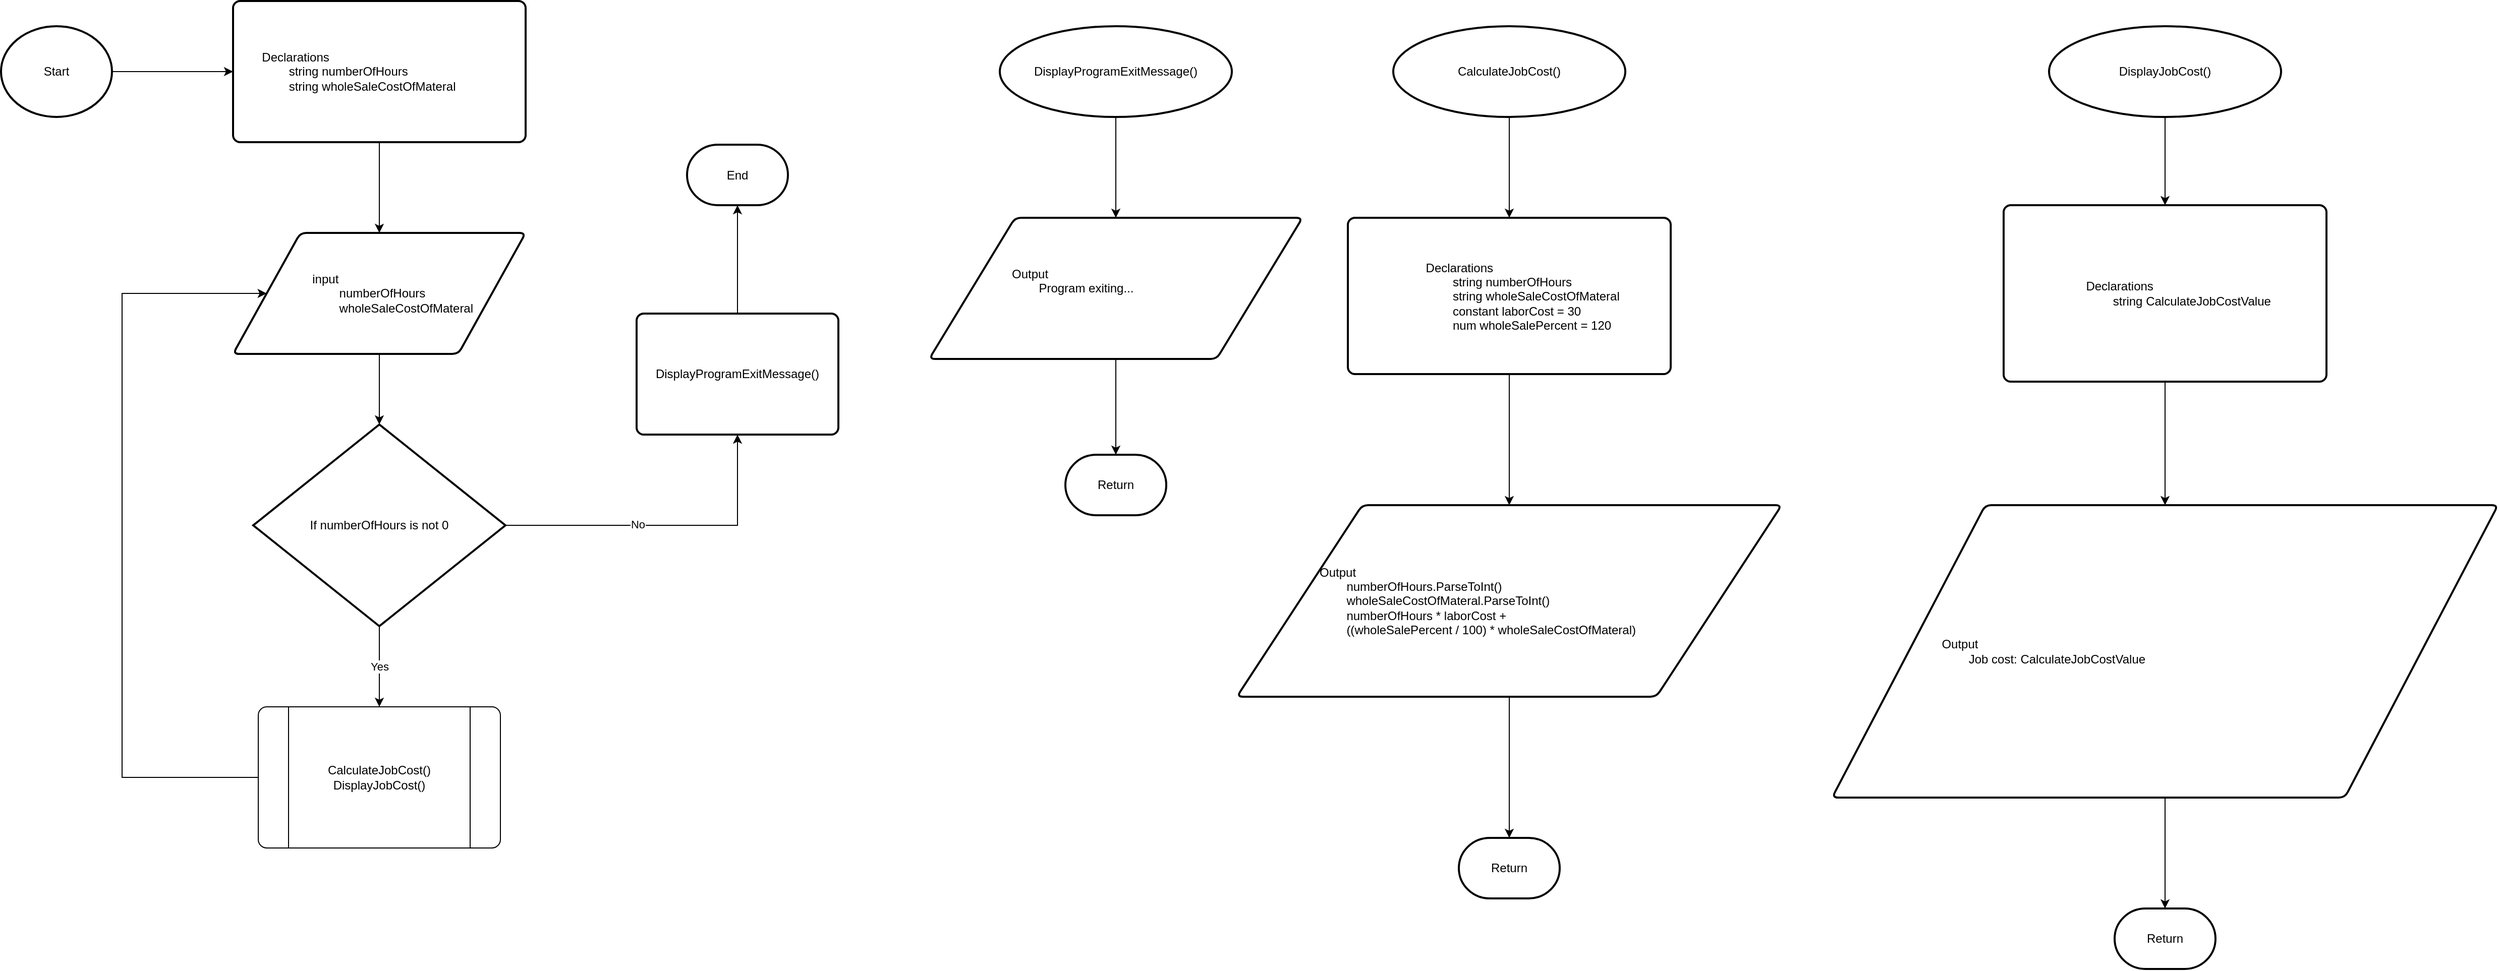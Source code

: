 <mxfile version="28.2.0">
  <diagram name="Page-1" id="Bm6_okvl0reHoI9gJbLS">
    <mxGraphModel dx="2618" dy="1415" grid="1" gridSize="10" guides="1" tooltips="1" connect="1" arrows="1" fold="1" page="1" pageScale="1" pageWidth="850" pageHeight="1100" math="0" shadow="0">
      <root>
        <mxCell id="0" />
        <mxCell id="1" parent="0" />
        <mxCell id="mg-sEGt7EFXz9tnktvD5-1" style="edgeStyle=orthogonalEdgeStyle;rounded=0;orthogonalLoop=1;jettySize=auto;html=1;entryX=0;entryY=0.5;entryDx=0;entryDy=0;" edge="1" parent="1" source="mg-sEGt7EFXz9tnktvD5-2" target="mg-sEGt7EFXz9tnktvD5-4">
          <mxGeometry relative="1" as="geometry" />
        </mxCell>
        <mxCell id="mg-sEGt7EFXz9tnktvD5-2" value="Start" style="strokeWidth=2;html=1;shape=mxgraph.flowchart.start_1;whiteSpace=wrap;" vertex="1" parent="1">
          <mxGeometry x="170" y="285" width="110" height="90" as="geometry" />
        </mxCell>
        <mxCell id="mg-sEGt7EFXz9tnktvD5-3" style="edgeStyle=orthogonalEdgeStyle;rounded=0;orthogonalLoop=1;jettySize=auto;html=1;entryX=0.5;entryY=0;entryDx=0;entryDy=0;" edge="1" parent="1" source="mg-sEGt7EFXz9tnktvD5-4" target="mg-sEGt7EFXz9tnktvD5-8">
          <mxGeometry relative="1" as="geometry" />
        </mxCell>
        <mxCell id="mg-sEGt7EFXz9tnktvD5-4" value="&lt;div align=&quot;left&quot;&gt;&lt;span&gt;&lt;span style=&quot;white-space: pre;&quot;&gt;&#x9;&lt;/span&gt;Declarations&lt;/span&gt;&lt;/div&gt;&lt;div align=&quot;left&quot;&gt;&lt;span&gt;&lt;span style=&quot;white-space: pre;&quot;&gt;&#x9;&lt;/span&gt;&lt;span style=&quot;white-space: pre;&quot;&gt;&#x9;string numberOfHours&lt;/span&gt;&lt;/span&gt;&lt;/div&gt;&lt;div align=&quot;left&quot;&gt;&lt;span&gt;&lt;span style=&quot;white-space: pre;&quot;&gt;&lt;span style=&quot;white-space: pre;&quot;&gt;&#x9;&lt;/span&gt;&lt;span style=&quot;white-space: pre;&quot;&gt;&#x9;string wholeSaleCostOfMateral&lt;/span&gt;&lt;/span&gt;&lt;/span&gt;&lt;/div&gt;" style="rounded=1;whiteSpace=wrap;html=1;absoluteArcSize=1;arcSize=14;strokeWidth=2;align=left;" vertex="1" parent="1">
          <mxGeometry x="400" y="260" width="290" height="140" as="geometry" />
        </mxCell>
        <mxCell id="mg-sEGt7EFXz9tnktvD5-54" style="edgeStyle=orthogonalEdgeStyle;rounded=0;orthogonalLoop=1;jettySize=auto;html=1;entryX=0;entryY=0.5;entryDx=0;entryDy=0;" edge="1" parent="1" source="mg-sEGt7EFXz9tnktvD5-6" target="mg-sEGt7EFXz9tnktvD5-8">
          <mxGeometry relative="1" as="geometry">
            <Array as="points">
              <mxPoint x="290" y="1030" />
              <mxPoint x="290" y="550" />
            </Array>
          </mxGeometry>
        </mxCell>
        <mxCell id="mg-sEGt7EFXz9tnktvD5-6" value="&lt;div&gt;CalculateJobCost()&lt;/div&gt;&lt;div&gt;DisplayJobCost()&lt;/div&gt;" style="verticalLabelPosition=middle;verticalAlign=middle;html=1;shape=process;whiteSpace=wrap;rounded=1;size=0.125;arcSize=6;labelPosition=center;align=center;" vertex="1" parent="1">
          <mxGeometry x="425" y="960" width="240" height="140" as="geometry" />
        </mxCell>
        <mxCell id="mg-sEGt7EFXz9tnktvD5-7" style="edgeStyle=orthogonalEdgeStyle;rounded=0;orthogonalLoop=1;jettySize=auto;html=1;" edge="1" parent="1" source="mg-sEGt7EFXz9tnktvD5-8" target="mg-sEGt7EFXz9tnktvD5-13">
          <mxGeometry relative="1" as="geometry" />
        </mxCell>
        <mxCell id="mg-sEGt7EFXz9tnktvD5-8" value="&lt;div align=&quot;left&quot;&gt;&lt;span style=&quot;white-space: pre;&quot;&gt;&#x9;&lt;/span&gt;input&amp;nbsp;&lt;/div&gt;&lt;div align=&quot;left&quot;&gt;&lt;span style=&quot;white-space: pre;&quot;&gt;&#x9;&lt;span style=&quot;white-space: pre;&quot;&gt;&#x9;&lt;/span&gt;&lt;/span&gt;&lt;span&gt;&lt;span style=&quot;white-space: pre;&quot;&gt;numberOfHours&lt;/span&gt;&lt;/span&gt;&lt;div align=&quot;left&quot;&gt;&lt;span&gt;&lt;span style=&quot;white-space: pre;&quot;&gt;&lt;span style=&quot;white-space: pre;&quot;&gt;&#x9;&lt;/span&gt;&lt;span style=&quot;white-space: pre;&quot;&gt;&#x9;wholeSaleCostOfMateral&lt;/span&gt;&lt;/span&gt;&lt;/span&gt;&lt;/div&gt;&lt;/div&gt;" style="shape=parallelogram;html=1;strokeWidth=2;perimeter=parallelogramPerimeter;whiteSpace=wrap;rounded=1;arcSize=12;size=0.23;" vertex="1" parent="1">
          <mxGeometry x="400" y="490" width="290" height="120" as="geometry" />
        </mxCell>
        <mxCell id="mg-sEGt7EFXz9tnktvD5-9" style="edgeStyle=orthogonalEdgeStyle;rounded=0;orthogonalLoop=1;jettySize=auto;html=1;entryX=0.5;entryY=1;entryDx=0;entryDy=0;" edge="1" parent="1" source="mg-sEGt7EFXz9tnktvD5-13" target="mg-sEGt7EFXz9tnktvD5-15">
          <mxGeometry relative="1" as="geometry" />
        </mxCell>
        <mxCell id="mg-sEGt7EFXz9tnktvD5-10" value="No" style="edgeLabel;html=1;align=center;verticalAlign=middle;resizable=0;points=[];" vertex="1" connectable="0" parent="mg-sEGt7EFXz9tnktvD5-9">
          <mxGeometry x="-0.181" y="1" relative="1" as="geometry">
            <mxPoint as="offset" />
          </mxGeometry>
        </mxCell>
        <mxCell id="mg-sEGt7EFXz9tnktvD5-11" style="edgeStyle=orthogonalEdgeStyle;rounded=0;orthogonalLoop=1;jettySize=auto;html=1;" edge="1" parent="1" source="mg-sEGt7EFXz9tnktvD5-13" target="mg-sEGt7EFXz9tnktvD5-6">
          <mxGeometry relative="1" as="geometry" />
        </mxCell>
        <mxCell id="mg-sEGt7EFXz9tnktvD5-12" value="&lt;div&gt;Yes&lt;/div&gt;" style="edgeLabel;html=1;align=center;verticalAlign=middle;resizable=0;points=[];" vertex="1" connectable="0" parent="mg-sEGt7EFXz9tnktvD5-11">
          <mxGeometry x="-0.017" y="3" relative="1" as="geometry">
            <mxPoint x="-3" as="offset" />
          </mxGeometry>
        </mxCell>
        <mxCell id="mg-sEGt7EFXz9tnktvD5-13" value="If numberOfHours is not 0" style="strokeWidth=2;html=1;shape=mxgraph.flowchart.decision;whiteSpace=wrap;" vertex="1" parent="1">
          <mxGeometry x="420" y="680" width="250" height="200" as="geometry" />
        </mxCell>
        <mxCell id="mg-sEGt7EFXz9tnktvD5-15" value="DisplayProgramExitMessage()" style="rounded=1;whiteSpace=wrap;html=1;absoluteArcSize=1;arcSize=14;strokeWidth=2;" vertex="1" parent="1">
          <mxGeometry x="800" y="570" width="200" height="120" as="geometry" />
        </mxCell>
        <mxCell id="mg-sEGt7EFXz9tnktvD5-56" style="edgeStyle=orthogonalEdgeStyle;rounded=0;orthogonalLoop=1;jettySize=auto;html=1;entryX=0.5;entryY=0;entryDx=0;entryDy=0;" edge="1" parent="1" source="mg-sEGt7EFXz9tnktvD5-23" target="mg-sEGt7EFXz9tnktvD5-55">
          <mxGeometry relative="1" as="geometry" />
        </mxCell>
        <mxCell id="mg-sEGt7EFXz9tnktvD5-23" value="DisplayProgramExitMessage()" style="strokeWidth=2;html=1;shape=mxgraph.flowchart.start_1;whiteSpace=wrap;" vertex="1" parent="1">
          <mxGeometry x="1160" y="285" width="230" height="90" as="geometry" />
        </mxCell>
        <mxCell id="mg-sEGt7EFXz9tnktvD5-25" style="edgeStyle=orthogonalEdgeStyle;rounded=0;orthogonalLoop=1;jettySize=auto;html=1;entryX=0.5;entryY=0;entryDx=0;entryDy=0;" edge="1" parent="1" source="mg-sEGt7EFXz9tnktvD5-26" target="mg-sEGt7EFXz9tnktvD5-28">
          <mxGeometry relative="1" as="geometry" />
        </mxCell>
        <mxCell id="mg-sEGt7EFXz9tnktvD5-26" value="CalculateJobCost()" style="strokeWidth=2;html=1;shape=mxgraph.flowchart.start_1;whiteSpace=wrap;" vertex="1" parent="1">
          <mxGeometry x="1550" y="285" width="230" height="90" as="geometry" />
        </mxCell>
        <mxCell id="mg-sEGt7EFXz9tnktvD5-27" style="edgeStyle=orthogonalEdgeStyle;rounded=0;orthogonalLoop=1;jettySize=auto;html=1;entryX=0.5;entryY=0;entryDx=0;entryDy=0;" edge="1" parent="1" source="mg-sEGt7EFXz9tnktvD5-28" target="mg-sEGt7EFXz9tnktvD5-29">
          <mxGeometry relative="1" as="geometry" />
        </mxCell>
        <mxCell id="mg-sEGt7EFXz9tnktvD5-28" value="&lt;div align=&quot;left&quot;&gt;&lt;span&gt;&lt;span style=&quot;white-space: pre;&quot;&gt;&#x9;&lt;/span&gt;Declarations&lt;/span&gt;&lt;/div&gt;&lt;div align=&quot;left&quot;&gt;&lt;span&gt;&lt;span style=&quot;white-space: pre;&quot;&gt;&#x9;&lt;/span&gt;&lt;span style=&quot;white-space: pre;&quot;&gt;&#x9;string numberOfHours&lt;/span&gt;&lt;/span&gt;&lt;/div&gt;&lt;div align=&quot;left&quot;&gt;&lt;span&gt;&lt;span style=&quot;white-space: pre;&quot;&gt;&lt;span style=&quot;white-space: pre;&quot;&gt;&#x9;&lt;/span&gt;&lt;span style=&quot;white-space: pre;&quot;&gt;&#x9;string wholeSaleCostOfMateral&lt;/span&gt;&lt;/span&gt;&lt;/span&gt;&lt;/div&gt;&lt;div align=&quot;left&quot;&gt;&lt;span&gt;&lt;span style=&quot;white-space: pre;&quot;&gt;&lt;span style=&quot;white-space: pre;&quot;&gt;&#x9;&lt;/span&gt;&lt;span style=&quot;white-space: pre;&quot;&gt;&#x9;constant laborCost = 30&lt;/span&gt;&lt;/span&gt;&lt;/span&gt;&lt;/div&gt;&lt;div align=&quot;left&quot;&gt;&lt;span&gt;&lt;span style=&quot;white-space: pre;&quot;&gt;&lt;span style=&quot;white-space: pre;&quot;&gt;&lt;span style=&quot;white-space: pre;&quot;&gt;&#x9;&lt;/span&gt;&lt;span style=&quot;white-space: pre;&quot;&gt;&#x9;num wholeSalePercent = 120&lt;/span&gt;&lt;/span&gt;&lt;/span&gt;&lt;/span&gt;&lt;/div&gt;" style="rounded=1;whiteSpace=wrap;html=1;absoluteArcSize=1;arcSize=14;strokeWidth=2;" vertex="1" parent="1">
          <mxGeometry x="1505" y="475" width="320" height="155" as="geometry" />
        </mxCell>
        <mxCell id="mg-sEGt7EFXz9tnktvD5-29" value="&lt;div align=&quot;left&quot;&gt;&lt;span style=&quot;white-space: pre;&quot;&gt;&#x9;      &lt;/span&gt;&lt;span style=&quot;white-space: pre;&quot;&gt;&#x9; &lt;span style=&quot;white-space: pre;&quot;&gt;&#x9;&lt;/span&gt;&lt;/span&gt;Output&lt;/div&gt;&lt;div&gt;&lt;span style=&quot;white-space: pre;&quot;&gt;&#x9;&lt;/span&gt;&lt;span style=&quot;white-space: pre;&quot;&gt;&#x9;&lt;/span&gt;&lt;span style=&quot;white-space: pre;&quot;&gt;&#x9;&lt;/span&gt;&lt;span style=&quot;white-space: pre;&quot;&gt;&#x9;&lt;/span&gt;&lt;span&gt;&lt;span style=&quot;white-space: pre;&quot;&gt;numberOfHours&lt;/span&gt;&lt;/span&gt;.ParseToInt()&lt;/div&gt;&lt;div&gt;&lt;span style=&quot;white-space: pre;&quot;&gt;&#x9;&lt;/span&gt;&lt;span style=&quot;white-space: pre;&quot;&gt;&#x9;&lt;/span&gt;&lt;span style=&quot;white-space: pre;&quot;&gt;&#x9;&lt;/span&gt;&lt;span style=&quot;white-space: pre;&quot;&gt;&#x9;&lt;/span&gt;&lt;span&gt;&lt;span style=&quot;white-space: pre;&quot;&gt;&lt;span style=&quot;white-space: pre;&quot;&gt;wholeSaleCostOfMateral&lt;/span&gt;&lt;/span&gt;&lt;/span&gt;.ParseToInt()&lt;/div&gt;&lt;div align=&quot;left&quot;&gt;&lt;span style=&quot;white-space: pre;&quot;&gt;&#x9;&lt;/span&gt;&lt;span style=&quot;white-space: pre;&quot;&gt;&#x9;&lt;/span&gt;&lt;span style=&quot;white-space: pre;&quot;&gt;&#x9;&lt;/span&gt;&lt;span style=&quot;white-space: pre;&quot;&gt;&#x9;&lt;/span&gt;&lt;span&gt;&lt;span style=&quot;white-space: pre;&quot;&gt;numberOfHours &lt;/span&gt;&lt;/span&gt;*&amp;nbsp;&lt;span&gt;&lt;span style=&quot;white-space: pre;&quot;&gt;&lt;span style=&quot;white-space: pre;&quot;&gt;laborCost + &lt;/span&gt;&lt;/span&gt;&lt;/span&gt;&lt;/div&gt;&lt;div align=&quot;left&quot;&gt;&lt;span&gt;&lt;span style=&quot;white-space: pre;&quot;&gt;&lt;span style=&quot;white-space: pre;&quot;&gt;&lt;span style=&quot;white-space: pre;&quot;&gt;&#x9;&lt;/span&gt;&lt;span style=&quot;white-space: pre;&quot;&gt;&#x9;&lt;/span&gt;&lt;span style=&quot;white-space: pre;&quot;&gt;&#x9;&lt;/span&gt;&lt;span style=&quot;white-space: pre;&quot;&gt;&#x9;&lt;/span&gt;((&lt;/span&gt;&lt;/span&gt;&lt;/span&gt;&lt;span&gt;&lt;span style=&quot;white-space: pre;&quot;&gt;&lt;span style=&quot;white-space: pre;&quot;&gt;&lt;span style=&quot;white-space: pre;&quot;&gt;wholeSalePercent / 100) * &lt;/span&gt;&lt;/span&gt;&lt;/span&gt;&lt;/span&gt;&lt;span&gt;&lt;span style=&quot;white-space: pre;&quot;&gt;&lt;span style=&quot;white-space: pre;&quot;&gt;wholeSaleCostOfMateral&lt;/span&gt;&lt;/span&gt;&lt;/span&gt;&lt;span&gt;&lt;span style=&quot;white-space: pre;&quot;&gt;&lt;span style=&quot;white-space: pre;&quot;&gt;)&lt;/span&gt;&lt;/span&gt;&lt;/span&gt;&lt;/div&gt;" style="shape=parallelogram;html=1;strokeWidth=2;perimeter=parallelogramPerimeter;whiteSpace=wrap;rounded=1;arcSize=12;size=0.23;align=left;" vertex="1" parent="1">
          <mxGeometry x="1395" y="760" width="540" height="190" as="geometry" />
        </mxCell>
        <mxCell id="mg-sEGt7EFXz9tnktvD5-30" style="edgeStyle=orthogonalEdgeStyle;rounded=0;orthogonalLoop=1;jettySize=auto;html=1;" edge="1" parent="1" source="mg-sEGt7EFXz9tnktvD5-31" target="mg-sEGt7EFXz9tnktvD5-33">
          <mxGeometry relative="1" as="geometry" />
        </mxCell>
        <mxCell id="mg-sEGt7EFXz9tnktvD5-31" value="DisplayJobCost()" style="strokeWidth=2;html=1;shape=mxgraph.flowchart.start_1;whiteSpace=wrap;" vertex="1" parent="1">
          <mxGeometry x="2200" y="285" width="230" height="90" as="geometry" />
        </mxCell>
        <mxCell id="mg-sEGt7EFXz9tnktvD5-32" style="edgeStyle=orthogonalEdgeStyle;rounded=0;orthogonalLoop=1;jettySize=auto;html=1;" edge="1" parent="1" source="mg-sEGt7EFXz9tnktvD5-33" target="mg-sEGt7EFXz9tnktvD5-38">
          <mxGeometry relative="1" as="geometry" />
        </mxCell>
        <mxCell id="mg-sEGt7EFXz9tnktvD5-33" value="&lt;div align=&quot;left&quot;&gt;&lt;span&gt;&lt;span style=&quot;white-space: pre;&quot;&gt;&#x9;&lt;/span&gt;Declarations&lt;/span&gt;&lt;/div&gt;&lt;div align=&quot;left&quot;&gt;&lt;span&gt;&lt;span style=&quot;white-space: pre;&quot;&gt;&#x9;&lt;/span&gt;&lt;span style=&quot;white-space: pre;&quot;&gt;&#x9;string &lt;/span&gt;&lt;/span&gt;CalculateJobCostValue&lt;/div&gt;" style="rounded=1;whiteSpace=wrap;html=1;absoluteArcSize=1;arcSize=14;strokeWidth=2;" vertex="1" parent="1">
          <mxGeometry x="2155" y="462.5" width="320" height="175" as="geometry" />
        </mxCell>
        <mxCell id="mg-sEGt7EFXz9tnktvD5-34" value="Return" style="strokeWidth=2;html=1;shape=mxgraph.flowchart.terminator;whiteSpace=wrap;" vertex="1" parent="1">
          <mxGeometry x="1225" y="710" width="100" height="60" as="geometry" />
        </mxCell>
        <mxCell id="mg-sEGt7EFXz9tnktvD5-36" value="Return" style="strokeWidth=2;html=1;shape=mxgraph.flowchart.terminator;whiteSpace=wrap;" vertex="1" parent="1">
          <mxGeometry x="1615" y="1090" width="100" height="60" as="geometry" />
        </mxCell>
        <mxCell id="mg-sEGt7EFXz9tnktvD5-37" style="edgeStyle=orthogonalEdgeStyle;rounded=0;orthogonalLoop=1;jettySize=auto;html=1;entryX=0.5;entryY=0;entryDx=0;entryDy=0;entryPerimeter=0;" edge="1" parent="1" source="mg-sEGt7EFXz9tnktvD5-29" target="mg-sEGt7EFXz9tnktvD5-36">
          <mxGeometry relative="1" as="geometry" />
        </mxCell>
        <mxCell id="mg-sEGt7EFXz9tnktvD5-38" value="&lt;div align=&quot;left&quot;&gt;&lt;span style=&quot;white-space: pre;&quot;&gt;&#x9;&lt;/span&gt;&lt;span style=&quot;white-space: pre;&quot;&gt;&#x9;&lt;/span&gt;&lt;span style=&quot;white-space: pre;&quot;&gt;&#x9;&lt;/span&gt;&lt;span style=&quot;white-space: pre;&quot;&gt;&#x9;&lt;/span&gt;Output&lt;/div&gt;&lt;div align=&quot;left&quot;&gt;&lt;span style=&quot;white-space: pre;&quot;&gt;&#x9;&lt;/span&gt;&lt;span style=&quot;white-space: pre;&quot;&gt;&#x9;&lt;/span&gt;&lt;span style=&quot;white-space: pre;&quot;&gt;&#x9;&lt;/span&gt;&lt;span style=&quot;white-space: pre;&quot;&gt;&#x9;&lt;/span&gt;&lt;span style=&quot;white-space: pre;&quot;&gt;&#x9;Job cost: &lt;/span&gt;CalculateJobCostValue&lt;/div&gt;" style="shape=parallelogram;html=1;strokeWidth=2;perimeter=parallelogramPerimeter;whiteSpace=wrap;rounded=1;arcSize=12;size=0.23;align=left;labelPosition=center;verticalLabelPosition=middle;verticalAlign=middle;" vertex="1" parent="1">
          <mxGeometry x="1985" y="760" width="660" height="290" as="geometry" />
        </mxCell>
        <mxCell id="mg-sEGt7EFXz9tnktvD5-39" value="Return" style="strokeWidth=2;html=1;shape=mxgraph.flowchart.terminator;whiteSpace=wrap;" vertex="1" parent="1">
          <mxGeometry x="2265" y="1160" width="100" height="60" as="geometry" />
        </mxCell>
        <mxCell id="mg-sEGt7EFXz9tnktvD5-40" style="edgeStyle=orthogonalEdgeStyle;rounded=0;orthogonalLoop=1;jettySize=auto;html=1;entryX=0.5;entryY=0;entryDx=0;entryDy=0;entryPerimeter=0;" edge="1" parent="1" source="mg-sEGt7EFXz9tnktvD5-38" target="mg-sEGt7EFXz9tnktvD5-39">
          <mxGeometry relative="1" as="geometry" />
        </mxCell>
        <mxCell id="mg-sEGt7EFXz9tnktvD5-46" value="End" style="strokeWidth=2;html=1;shape=mxgraph.flowchart.terminator;whiteSpace=wrap;" vertex="1" parent="1">
          <mxGeometry x="850" y="402.5" width="100" height="60" as="geometry" />
        </mxCell>
        <mxCell id="mg-sEGt7EFXz9tnktvD5-53" style="edgeStyle=orthogonalEdgeStyle;rounded=0;orthogonalLoop=1;jettySize=auto;html=1;entryX=0.5;entryY=1;entryDx=0;entryDy=0;entryPerimeter=0;" edge="1" parent="1" source="mg-sEGt7EFXz9tnktvD5-15" target="mg-sEGt7EFXz9tnktvD5-46">
          <mxGeometry relative="1" as="geometry" />
        </mxCell>
        <mxCell id="mg-sEGt7EFXz9tnktvD5-55" value="&lt;div align=&quot;left&quot;&gt;&lt;span style=&quot;white-space: pre;&quot;&gt;&lt;span style=&quot;white-space: pre;&quot;&gt;&#x9;&lt;/span&gt;&lt;span style=&quot;white-space: pre;&quot;&gt;&#x9;&lt;/span&gt;&lt;span style=&quot;white-space: pre;&quot;&gt;&#x9;&lt;/span&gt;Output&lt;/span&gt;&lt;/div&gt;&lt;div align=&quot;left&quot;&gt;&lt;span style=&quot;white-space: pre;&quot;&gt;&lt;span style=&quot;white-space: pre;&quot;&gt;&#x9;&lt;/span&gt;&lt;span style=&quot;white-space: pre;&quot;&gt;&#x9;&lt;/span&gt;&lt;span style=&quot;white-space: pre;&quot;&gt;&#x9;&lt;/span&gt;&lt;span style=&quot;white-space: pre;&quot;&gt;&#x9;&lt;/span&gt;Program exiting...&lt;/span&gt;&lt;/div&gt;&lt;div align=&quot;left&quot;&gt;&lt;br&gt;&lt;/div&gt;" style="shape=parallelogram;html=1;strokeWidth=2;perimeter=parallelogramPerimeter;whiteSpace=wrap;rounded=1;arcSize=12;size=0.23;align=left;" vertex="1" parent="1">
          <mxGeometry x="1090" y="475" width="370" height="140" as="geometry" />
        </mxCell>
        <mxCell id="mg-sEGt7EFXz9tnktvD5-57" style="edgeStyle=orthogonalEdgeStyle;rounded=0;orthogonalLoop=1;jettySize=auto;html=1;entryX=0.5;entryY=0;entryDx=0;entryDy=0;entryPerimeter=0;" edge="1" parent="1" source="mg-sEGt7EFXz9tnktvD5-55" target="mg-sEGt7EFXz9tnktvD5-34">
          <mxGeometry relative="1" as="geometry" />
        </mxCell>
      </root>
    </mxGraphModel>
  </diagram>
</mxfile>
